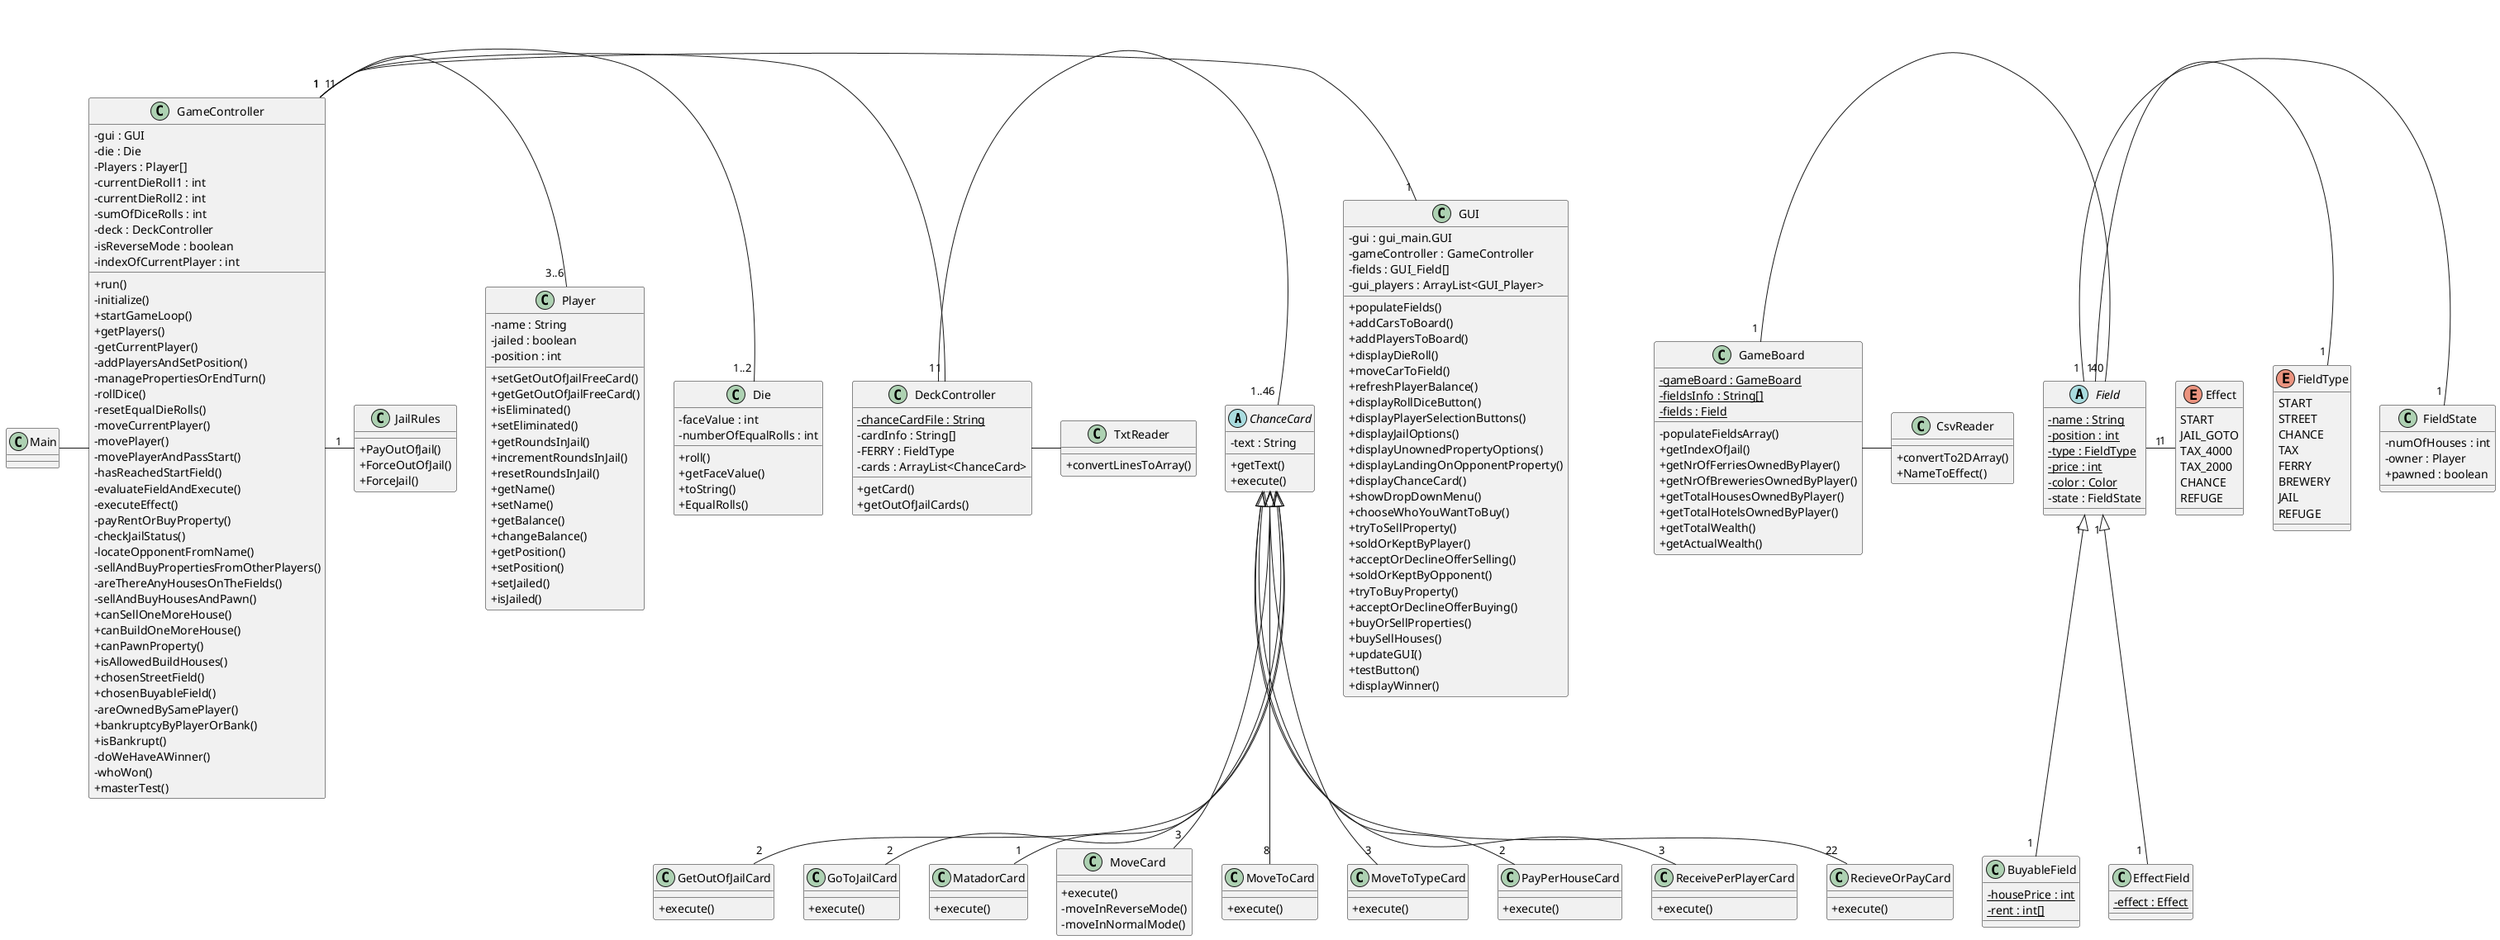 @startuml
'https://plantuml.com/class-diagram
skinparam classAttributeIconSize 0

abstract class ChanceCard{
-text : String

+getText()
+execute()
}

class DeckController{
-{static} chanceCardFile : String
-cardInfo : String[]
-FERRY : FieldType
-cards : ArrayList<ChanceCard>

+getCard()
+getOutOfJailCards()
}

class GetOutOfJailCard{
+execute()
}

class GoToJailCard{
+execute()
}

class MatadorCard{
+execute()
}

class MoveCard{
+execute()
-moveInReverseMode()
-moveInNormalMode()
}

class MoveToCard{
+execute()
}

class MoveToTypeCard{
+execute()
}

class PayPerHouseCard{
+execute()
}

class ReceivePerPlayerCard{
+execute()
}

class RecieveOrPayCard{
+execute()
}

abstract class Field{
-{static} name : String
-{static} position : int
-{static} type : FieldType
-{static} price : int
-{static} color : Color
-state : FieldState
}

class BuyableField{
-{static} housePrice : int
-{static} rent : int[]
}

enum Effect{
START
JAIL_GOTO
TAX_4000
TAX_2000
CHANCE
REFUGE
}

class EffectField{
-{static} effect : Effect
}

class FieldState{
-numOfHouses : int
-owner : Player
+pawned : boolean
}

enum FieldType{
START
STREET
CHANCE
TAX
FERRY
BREWERY
JAIL
REFUGE
}

class GameBoard{
-{static} gameBoard : GameBoard
-{static} fieldsInfo : String[]
-{static} fields : Field

-populateFieldsArray()
+getIndexOfJail()
+getNrOfFerriesOwnedByPlayer()
+getNrOfBreweriesOwnedByPlayer()
+getTotalHousesOwnedByPlayer()
+getTotalHotelsOwnedByPlayer()
+getTotalWealth()
+getActualWealth()
}

class Die{
- faceValue : int
-numberOfEqualRolls : int

+roll()
+getFaceValue()
+toString()
+EqualRolls()
}

class GameController{
-gui : GUI
-die : Die
-Players : Player[]
-currentDieRoll1 : int
-currentDieRoll2 : int
-sumOfDiceRolls : int
-deck : DeckController
-isReverseMode : boolean
-indexOfCurrentPlayer : int

+run()
-initialize()
+startGameLoop()
+getPlayers()
-getCurrentPlayer()
-addPlayersAndSetPosition()
-managePropertiesOrEndTurn()
-rollDice()
-resetEqualDieRolls()
-moveCurrentPlayer()
-movePlayer()
-movePlayerAndPassStart()
-hasReachedStartField()
-evaluateFieldAndExecute()
-executeEffect()
-payRentOrBuyProperty()
-checkJailStatus()
-locateOpponentFromName()
-sellAndBuyPropertiesFromOtherPlayers()
-areThereAnyHousesOnTheFields()
-sellAndBuyHousesAndPawn()
+canSellOneMoreHouse()
+canBuildOneMoreHouse()
+canPawnProperty()
+isAllowedBuildHouses()
+chosenStreetField()
+chosenBuyableField()
-areOwnedBySamePlayer()
+bankruptcyByPlayerOrBank()
+isBankrupt()
-doWeHaveAWinner()
-whoWon()
+masterTest()
}

class GUI{
- gui : gui_main.GUI
- gameController : GameController
- fields : GUI_Field[]
- gui_players : ArrayList<GUI_Player>

+populateFields()
+addCarsToBoard()
+addPlayersToBoard()
+displayDieRoll()
+moveCarToField()
+refreshPlayerBalance()
+displayRollDiceButton()
+displayPlayerSelectionButtons()
+displayJailOptions()
+displayUnownedPropertyOptions()
+displayLandingOnOpponentProperty()
+displayChanceCard()
+showDropDownMenu()
+chooseWhoYouWantToBuy()
+tryToSellProperty()
+soldOrKeptByPlayer()
+acceptOrDeclineOfferSelling()
+soldOrKeptByOpponent()
+tryToBuyProperty()
+acceptOrDeclineOfferBuying()
+buyOrSellProperties()
+buySellHouses()
+updateGUI()
+testButton()
+displayWinner()
}

class JailRules{
+PayOutOfJail()
+ForceOutOfJail()
+ForceJail()
}

class Main{

}

class Player{
- name : String
- jailed : boolean
- position : int

+setGetOutOfJailFreeCard()
+getGetOutOfJailFreeCard()
+isEliminated()
+setEliminated()
+getRoundsInJail()
+incrementRoundsInJail()
+resetRoundsInJail()
+getName()
+setName()
+getBalance()
+changeBalance()
+getPosition()
+setPosition()
+setJailed()
+isJailed()
}


class CsvReader{
+convertTo2DArray()
+NameToEffect()
}

class TxtReader{
+convertLinesToArray()
}

ChanceCard <|--  "3" MoveToTypeCard
ChanceCard <|-- "2" GetOutOfJailCard
ChanceCard <|-- "2" PayPerHouseCard
ChanceCard <|-- "2" GoToJailCard
ChanceCard <|-- "8" MoveToCard
ChanceCard <|-- "22" RecieveOrPayCard
ChanceCard <|-- "3" MoveCard
ChanceCard <|-- "3" ReceivePerPlayerCard
ChanceCard <|-- "1" MatadorCard

Field " 1 " <|-- " 1 " BuyableField
Field " 1 " <|-- " 1 " EffectField

GameController " 1 " - " 1 " GUI
GameController " 1 " - " 1 " DeckController
GameController " 1 " - " 1..2 "Die
GameController " 1 " - " 3..6 "Player
GameController " 1 " - JailRules
DeckController " 1 " - " 1..46 " ChanceCard
DeckController - TxtReader

GameBoard " 1 " - " 40 " Field
Field " 1 " - " 1 " FieldState
Field " 1 " - " 1 " FieldType
Field " 1 " - " 1 "  Effect
Main - GameController
GameBoard - CsvReader

@enduml